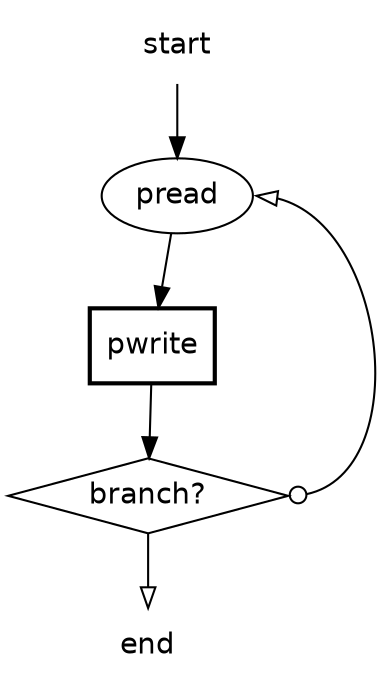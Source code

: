 digraph SCGraph {
  graph [fontname="helvetica"];
  node  [fontname="helvetica"];
  edge  [fontname="helvetica"];
  start [shape=plaintext];
  start -> pread;
  end [shape=plaintext];
  pread -> pwrite;
  pwrite [shape=box,style=bold];
  pwrite -> branch;
  branch [shape=diamond,label="branch?"];
  branch:e -> pread:e [arrowhead=empty,dir=both,arrowtail=odot];
  branch -> end [arrowhead=empty];
}
